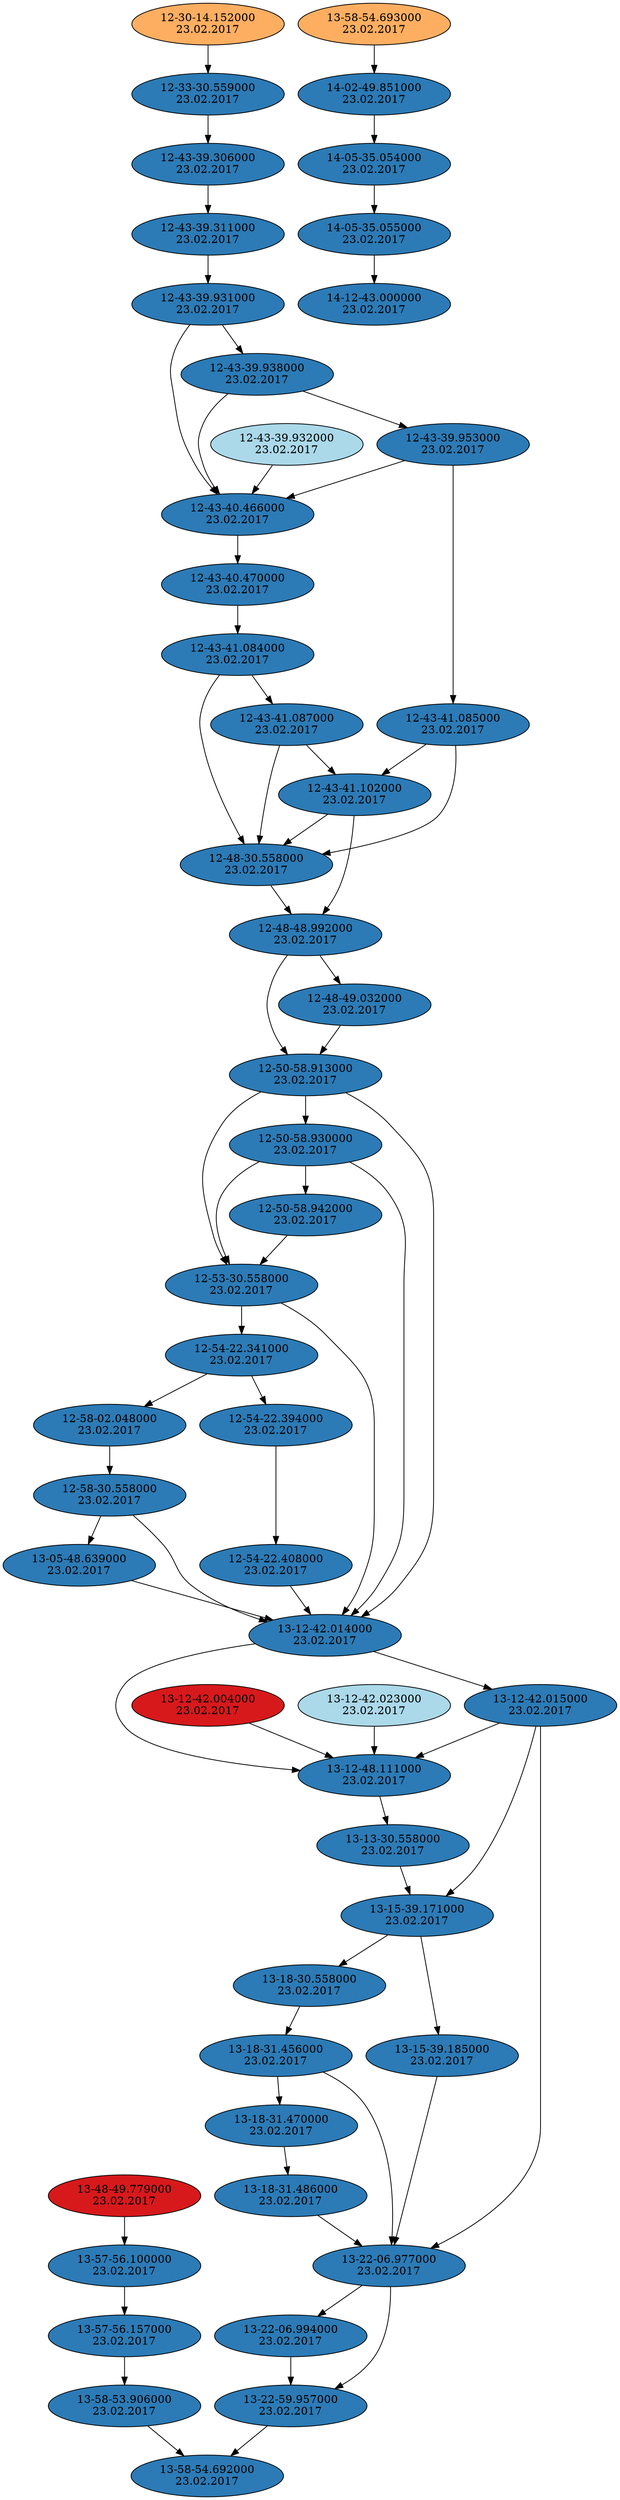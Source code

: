 strict digraph "" {
"12-43-39.931000\n23.02.2017" [colorscheme=rdylbu4, fillcolor=4, freq="4.0", link_type=time, message=" java.io.IOException Command returned failure code 1 during SSH session 'root@192.168.121.108'", reason=Exception, sender="org.ovirt.engine.core.uutils.ssh.SSHDialog", style=filled, thread="pool-7-thread-1"];
"12-48-48.992000\n23.02.2017" [colorscheme=rdylbu4, fillcolor=4, freq="4.0", link_type=time, message=" Wake up from hibernation failed'_srcDomXML'.", reason="VM centos-server-text is down with error", sender="org.ovirt.engine.core.dal.dbbroker.auditloghandling.AuditLogDirector", style=filled, thread="ForkJoinPool-1-worker-8"];
"13-58-53.906000\n23.02.2017" [colorscheme=rdylbu4, fillcolor=4, freq="4.0", link_type=time, message=" domain save job unexpectedly failed ", reason="operation failed", sender="virt.vm", style=filled, thread="migsrc/43f02a2d"];
"13-18-31.456000\n23.02.2017" [colorscheme=rdylbu4, fillcolor=4, freq="4.0", link_type=time, message=" java.net.NoRouteToHostException No route to host", reason="Command 'GetCapabilitiesVDSCommand' execution failed", sender="org.ovirt.engine.core.vdsbroker.vdsbroker.GetCapabilitiesVDSCommand", style=filled, thread="ForkJoinPool-1-worker-2"];
"12-43-39.306000\n23.02.2017" [colorscheme=rdylbu4, fillcolor=4, freq="4.0", link_type=time, message=" Cannot queue package rubygem-fluent-plugin-rewrite-tag-filter Package rubygem-fluent-plugin-rewrite-tag-filter cannot be found", reason=Yum, sender="org.ovirt.engine.core.bll.hostdeploy.VdsDeployBase", style=filled, thread=VdsDeploy];
"12-43-41.084000\n23.02.2017" [colorscheme=rdylbu4, fillcolor=4, freq="4.0", link_type=time, message=" java.io.IOException Command returned failure code 1 during SSH session 'root@192.168.121.109'", reason=Exception, sender="org.ovirt.engine.core.uutils.ssh.SSHDialog", style=filled, thread="pool-7-thread-2"];
"13-22-06.977000\n23.02.2017" [colorscheme=rdylbu4, fillcolor=4, freq="4.0", link_type=time, message=" migration job canceled by client ", reason="operation aborted", sender="virt.vm", style=filled, thread="migsrc/43f02a2d"];
"12-50-58.930000\n23.02.2017" [colorscheme=rdylbu4, fillcolor=4, freq="4.0", link_type=time, message=" org.ovirt.engine.core.vdsbroker.vdsbroker.VDSNetworkException java.net.NoRouteToHostException No route to host", reason=Exception, sender="org.ovirt.engine.core.bll.RefreshHostCapabilitiesCommand", style=filled, thread="ForkJoinPool-1-worker-3"];
"13-12-42.023000\n23.02.2017" [colorscheme=rdylbu4, fillcolor=3, freq=1, link_type=reason, message=" unsupported configuration Attaching memory device with size '2097152' would exceed domain's maxMemory config", reason="Failed to hot set memory to VM debian", sender="org.ovirt.engine.core.dal.dbbroker.auditloghandling.AuditLogDirector", style=filled, thread="default task-101"];
"12-43-39.932000\n23.02.2017" [colorscheme=rdylbu4, fillcolor=3, freq=1, link_type=reason, message=" java.io.IOException Command returned failure code 1 during SSH session 'root@192.168.121.108'", reason="Error during host 192.168.121.108 install", sender="org.ovirt.engine.core.bll.hostdeploy.VdsDeployBase", style=filled, thread="pool-7-thread-1"];
"13-22-06.994000\n23.02.2017" [colorscheme=rdylbu4, fillcolor=4, freq="4.0", link_type=time, message="Failed to migrate ", reason=Unknown, sender="virt.vm", style=filled, thread="migsrc/43f02a2d"];
"12-50-58.942000\n23.02.2017" [colorscheme=rdylbu4, fillcolor=4, freq="4.0", link_type=time, message="Failed to refresh the capabilities of host centos-host-2.", reason=Unknown, sender="org.ovirt.engine.core.dal.dbbroker.auditloghandling.AuditLogDirector", style=filled, thread="ForkJoinPool-1-worker-3"];
"12-43-41.087000\n23.02.2017" [colorscheme=rdylbu4, fillcolor=4, freq="4.0", link_type=time, message=" Command returned failure code 1 during SSH session root@192.168.121.109", reason=Unknown, sender="org.ovirt.engine.core.bll.hostdeploy.HostUpdatesChecker", style=filled, thread="pool-7-thread-2"];
"12-48-49.032000\n23.02.2017" [colorscheme=rdylbu4, fillcolor=4, freq="4.0", link_type=time, message="Rerun VM '43f02a2d-e563-4f11-a7bc-9ee191cfeba1'. Called from VDS 'rhel-7.3-host-1'", reason=Unknown, sender="org.ovirt.engine.core.vdsbroker.monitoring.VmsMonitoring", style=filled, thread="ForkJoinPool-1-worker-8"];
"14-05-35.055000\n23.02.2017" [colorscheme=rdylbu4, fillcolor=4, freq="4.0", link_type=time, message="FINISH thread failed ", reason=Unknown, sender=root, style=filled, thread="migsrc/43f02a2d"];
"13-18-30.558000\n23.02.2017" [colorscheme=rdylbu4, fillcolor=4, freq="4.0", link_type=time, message=" Error while running SQL query org.ovirt.engine.ui.frontend.server.dashboard.DashboardDataException Error while running SQL query", reason="Could not update the Utilization Cache", sender="org.ovirt.engine.ui.frontend.server.dashboard.DashboardDataServlet.CacheUpdate.Utilization", style=filled, thread="EE-ManagedThreadFactory-default-Thread-4"];
"13-57-56.100000\n23.02.2017" [colorscheme=rdylbu4, fillcolor=4, freq="4.0", link_type=time, message=" migration job canceled by client ", reason="operation aborted", sender="virt.vm", style=filled, thread="migsrc/43f02a2d"];
"12-54-22.394000\n23.02.2017" [colorscheme=rdylbu4, fillcolor=4, freq="4.0", link_type=time, message=" org.ovirt.engine.core.vdsbroker.vdsbroker.VDSNetworkException java.net.NoRouteToHostException No route to host", reason=Exception, sender="org.ovirt.engine.core.bll.RefreshHostCapabilitiesCommand", style=filled, thread="ForkJoinPool-1-worker-5"];
"13-18-31.470000\n23.02.2017" [colorscheme=rdylbu4, fillcolor=4, freq="4.0", link_type=time, message=" org.ovirt.engine.core.vdsbroker.vdsbroker.VDSNetworkException java.net.NoRouteToHostException No route to host", reason=Exception, sender="org.ovirt.engine.core.bll.RefreshHostCapabilitiesCommand", style=filled, thread="ForkJoinPool-1-worker-2"];
"13-18-31.486000\n23.02.2017" [colorscheme=rdylbu4, fillcolor=4, freq="4.0", link_type=time, message="Failed to refresh the capabilities of host centos-host-2.", reason=Unknown, sender="org.ovirt.engine.core.dal.dbbroker.auditloghandling.AuditLogDirector", style=filled, thread="ForkJoinPool-1-worker-2"];
"12-43-40.470000\n23.02.2017" [colorscheme=rdylbu4, fillcolor=4, freq="4.0", link_type=time, message=" Package rubygem-fluent-plugin-rewrite-tag-filter cannot be found", reason="Failed to execute stage 'Package installation'", sender="org.ovirt.engine.core.bll.hostdeploy.VdsDeployBase", style=filled, thread=VdsDeploy];
"14-12-43.000000\n23.02.2017" [colorscheme=rdylbu4, fillcolor=4, freq="4.0", link_type=time, message="hotplugMemory failed ", reason=Unknown, sender="virt.vm", style=filled, thread="jsonrpc/2"];
"13-12-42.014000\n23.02.2017" [colorscheme=rdylbu4, fillcolor=4, freq="4.0", link_type=time, message=" unsupported configuration Attaching memory device with size '2097152' would exceed domain's maxMemory config", reason="VDSM rhel-7", sender="org.ovirt.engine.core.dal.dbbroker.auditloghandling.AuditLogDirector", style=filled, thread="default task-101"];
"13-12-48.111000\n23.02.2017" [colorscheme=rdylbu4, fillcolor=4, freq="4.0", link_type=time, message="Setting up monitor for ed2199d0-0125-480e-85f0-04e9a3548abe failed ", reason=Unknown, sender="storage.Monitor", style=filled, thread="monitor/ed2199d"];
"12-53-30.558000\n23.02.2017" [colorscheme=rdylbu4, fillcolor=4, freq="4.0", link_type=time, message=" Error while running SQL query org.ovirt.engine.ui.frontend.server.dashboard.DashboardDataException Error while running SQL query", reason="Could not update the Utilization Cache", sender="org.ovirt.engine.ui.frontend.server.dashboard.DashboardDataServlet.CacheUpdate.Utilization", style=filled, thread="EE-ManagedThreadFactory-default-Thread-5"];
"14-05-35.054000\n23.02.2017" [colorscheme=rdylbu4, fillcolor=4, freq="4.0", link_type=time, message=" no domain with matching uuid '43f02a2d-e563-4f11-a7bc-9ee191cfeba1' ", reason="Domain not found", sender="virt.vm", style=filled, thread="migsrc/43f02a2d"];
"13-22-59.957000\n23.02.2017" [colorscheme=rdylbu4, fillcolor=4, freq="4.0", link_type=time, message=" domain save job unexpectedly failed ", reason="operation failed", sender="virt.vm", style=filled, thread="migsrc/43f02a2d"];
"12-58-02.048000\n23.02.2017" [colorscheme=rdylbu4, fillcolor=4, freq="4.0", link_type=time, message="Rerun VM '43f02a2d-e563-4f11-a7bc-9ee191cfeba1'. Called from VDS 'rhel-7.3-host-1'", reason=Unknown, sender="org.ovirt.engine.core.vdsbroker.monitoring.VmsMonitoring", style=filled, thread=DefaultQuartzScheduler2];
"12-43-39.311000\n23.02.2017" [colorscheme=rdylbu4, fillcolor=4, freq="4.0", link_type=time, message=" Package rubygem-fluent-plugin-rewrite-tag-filter cannot be found", reason="Failed to execute stage 'Package installation'", sender="org.ovirt.engine.core.bll.hostdeploy.VdsDeployBase", style=filled, thread=VdsDeploy];
"12-33-30.559000\n23.02.2017" [colorscheme=rdylbu4, fillcolor=4, freq="4.0", link_type=time, message=" Error while running SQL query org.ovirt.engine.ui.frontend.server.dashboard.DashboardDataException Error while running SQL query", reason="Could not update the Utilization Cache", sender="org.ovirt.engine.ui.frontend.server.dashboard.DashboardDataServlet.CacheUpdate.Utilization", style=filled, thread="EE-ManagedThreadFactory-default-Thread-4"];
"13-12-42.015000\n23.02.2017" [colorscheme=rdylbu4, fillcolor=4, freq="4.0", link_type=time, message=" VDSGenericException VDSErrorException Failed to SetAmountOfMemoryVDS, error = unsupported configuration Attaching memory device with size '2097152' would exceed domain's maxMemory config, code = 70", reason="Command 'SetAmountOfMemoryVDSCommand' execution failed", sender="org.ovirt.engine.core.vdsbroker.SetAmountOfMemoryVDSCommand", style=filled, thread="default task-101"];
"12-43-41.085000\n23.02.2017" [colorscheme=rdylbu4, fillcolor=4, freq="4.0", link_type=time, message=" java.io.IOException Command returned failure code 1 during SSH session 'root@192.168.121.109'", reason="Error during host 192.168.121.109 install", sender="org.ovirt.engine.core.bll.hostdeploy.VdsDeployBase", style=filled, thread="pool-7-thread-2"];
"13-48-49.779000\n23.02.2017" [colorscheme=rdylbu4, fillcolor=1, freq=1, link_type=message, message="Error restoring VM parameters ", reason=Unknown, sender=vds, style=filled, thread="jsonrpc/5"];
"13-15-39.171000\n23.02.2017" [colorscheme=rdylbu4, fillcolor=4, freq="4.0", link_type=time, message=" java.net.NoRouteToHostException No route to host", reason="Command 'GetCapabilitiesVDSCommand' execution failed", sender="org.ovirt.engine.core.vdsbroker.vdsbroker.GetCapabilitiesVDSCommand", style=filled, thread="ForkJoinPool-1-worker-0"];
"13-57-56.157000\n23.02.2017" [colorscheme=rdylbu4, fillcolor=4, freq="4.0", link_type=time, message="Failed to migrate ", reason=Unknown, sender="virt.vm", style=filled, thread="migsrc/43f02a2d"];
"12-43-39.938000\n23.02.2017" [colorscheme=rdylbu4, fillcolor=4, freq="4.0", link_type=time, message=" Command returned failure code 1 during SSH session root@192.168.121.108", reason=Unknown, sender="org.ovirt.engine.core.bll.hostdeploy.HostUpdatesChecker", style=filled, thread="pool-7-thread-1"];
"13-13-30.558000\n23.02.2017" [colorscheme=rdylbu4, fillcolor=4, freq="4.0", link_type=time, message=" Error while running SQL query org.ovirt.engine.ui.frontend.server.dashboard.DashboardDataException Error while running SQL query", reason="Could not update the Utilization Cache", sender="org.ovirt.engine.ui.frontend.server.dashboard.DashboardDataServlet.CacheUpdate.Utilization", style=filled, thread="EE-ManagedThreadFactory-default-Thread-3"];
"12-54-22.408000\n23.02.2017" [colorscheme=rdylbu4, fillcolor=4, freq="4.0", link_type=time, message="Failed to refresh the capabilities of host centos-host-2.", reason=Unknown, sender="org.ovirt.engine.core.dal.dbbroker.auditloghandling.AuditLogDirector", style=filled, thread="ForkJoinPool-1-worker-5"];
"13-58-54.693000\n23.02.2017" [colorscheme=rdylbu4, fillcolor=2, freq=2, link_type=sender, message="FINISH thread failed ", reason=Unknown, sender=root, style=filled, thread="migsrc/dd18b0d2"];
"12-43-41.102000\n23.02.2017" [colorscheme=rdylbu4, fillcolor=4, freq="4.0", link_type=time, message=" 'Command returned failure code 1 during SSH session 'root@192.168.121.109''.", reason="Failed to check for available updates on host rhel-7.3-host-2 with ", sender="org.ovirt.engine.core.dal.dbbroker.auditloghandling.AuditLogDirector", style=filled, thread="pool-7-thread-2"];
"13-58-54.692000\n23.02.2017" [colorscheme=rdylbu4, fillcolor=4, freq="4.0", link_type=time, message=" no domain with matching uuid 'dd18b0d2-ecd0-43dc-9f86-7e1219780967' ", reason="Domain not found", sender="virt.vm", style=filled, thread="migsrc/dd18b0d2"];
"12-30-14.152000\n23.02.2017" [colorscheme=rdylbu4, fillcolor=2, freq=5, link_type=sender, message=" java.net.NoRouteToHostException No route to host", reason="Command 'GetCapabilitiesVDSCommand' execution failed", sender="org.ovirt.engine.core.vdsbroker.vdsbroker.GetCapabilitiesVDSCommand", style=filled, thread="ForkJoinPool-1-worker-4"];
"12-48-30.558000\n23.02.2017" [colorscheme=rdylbu4, fillcolor=4, freq="4.0", link_type=time, message=" Error while running SQL query org.ovirt.engine.ui.frontend.server.dashboard.DashboardDataException Error while running SQL query", reason="Could not update the Utilization Cache", sender="org.ovirt.engine.ui.frontend.server.dashboard.DashboardDataServlet.CacheUpdate.Utilization", style=filled, thread="EE-ManagedThreadFactory-default-Thread-5"];
"13-05-48.639000\n23.02.2017" [colorscheme=rdylbu4, fillcolor=4, freq="4.0", link_type=time, message="Unexpected error ", reason=Unknown, sender="storage.TaskManager.Task", style=filled, thread="jsonrpc/7"];
"12-54-22.341000\n23.02.2017" [colorscheme=rdylbu4, fillcolor=4, freq="4.0", link_type=time, message=" java.net.NoRouteToHostException No route to host", reason="Command 'GetCapabilitiesVDSCommand' execution failed", sender="org.ovirt.engine.core.vdsbroker.vdsbroker.GetCapabilitiesVDSCommand", style=filled, thread="ForkJoinPool-1-worker-5"];
"12-58-30.558000\n23.02.2017" [colorscheme=rdylbu4, fillcolor=4, freq="4.0", link_type=time, message=" Error while running SQL query org.ovirt.engine.ui.frontend.server.dashboard.DashboardDataException Error while running SQL query", reason="Could not update the Utilization Cache", sender="org.ovirt.engine.ui.frontend.server.dashboard.DashboardDataServlet.CacheUpdate.Utilization", style=filled, thread="EE-ManagedThreadFactory-default-Thread-3"];
"13-15-39.185000\n23.02.2017" [colorscheme=rdylbu4, fillcolor=4, freq="4.0", link_type=time, message=" org.ovirt.engine.core.vdsbroker.vdsbroker.VDSNetworkException java.net.NoRouteToHostException No route to host", reason=Exception, sender="org.ovirt.engine.core.bll.RefreshHostCapabilitiesCommand", style=filled, thread="ForkJoinPool-1-worker-0"];
"12-50-58.913000\n23.02.2017" [colorscheme=rdylbu4, fillcolor=4, freq="4.0", link_type=time, message=" java.net.NoRouteToHostException No route to host", reason="Command 'GetCapabilitiesVDSCommand' execution failed", sender="org.ovirt.engine.core.vdsbroker.vdsbroker.GetCapabilitiesVDSCommand", style=filled, thread="ForkJoinPool-1-worker-3"];
"13-12-42.004000\n23.02.2017" [colorscheme=rdylbu4, fillcolor=1, freq=1, link_type=message, message="Failed in 'SetAmountOfMemoryVDS' method", reason=Unknown, sender="org.ovirt.engine.core.vdsbroker.SetAmountOfMemoryVDSCommand", style=filled, thread="default task-101"];
"12-43-40.466000\n23.02.2017" [colorscheme=rdylbu4, fillcolor=4, freq="4.0", link_type=time, message=" Cannot queue package rubygem-fluent-plugin-rewrite-tag-filter Package rubygem-fluent-plugin-rewrite-tag-filter cannot be found", reason=Yum, sender="org.ovirt.engine.core.bll.hostdeploy.VdsDeployBase", style=filled, thread=VdsDeploy];
"14-02-49.851000\n23.02.2017" [colorscheme=rdylbu4, fillcolor=4, freq="4.0", link_type=time, message="Internal server error ", reason=Unknown, sender="jsonrpc.JsonRpcServer", style=filled, thread="jsonrpc/4"];
"12-43-39.953000\n23.02.2017" [colorscheme=rdylbu4, fillcolor=4, freq="4.0", link_type=time, message=" 'Command returned failure code 1 during SSH session 'root@192.168.121.108''.", reason="Failed to check for available updates on host rhel-7.3-host-1 with ", sender="org.ovirt.engine.core.dal.dbbroker.auditloghandling.AuditLogDirector", style=filled, thread="pool-7-thread-1"];
"12-43-39.931000\n23.02.2017" -> "12-43-39.938000\n23.02.2017";
"12-43-39.931000\n23.02.2017" -> "12-43-40.466000\n23.02.2017";
"12-48-48.992000\n23.02.2017" -> "12-50-58.913000\n23.02.2017";
"12-48-48.992000\n23.02.2017" -> "12-48-49.032000\n23.02.2017";
"13-58-53.906000\n23.02.2017" -> "13-58-54.692000\n23.02.2017";
"13-18-31.456000\n23.02.2017" -> "13-22-06.977000\n23.02.2017";
"13-18-31.456000\n23.02.2017" -> "13-18-31.470000\n23.02.2017";
"12-43-39.306000\n23.02.2017" -> "12-43-39.311000\n23.02.2017";
"12-43-41.084000\n23.02.2017" -> "12-43-41.087000\n23.02.2017";
"12-43-41.084000\n23.02.2017" -> "12-48-30.558000\n23.02.2017";
"13-22-06.977000\n23.02.2017" -> "13-22-59.957000\n23.02.2017";
"13-22-06.977000\n23.02.2017" -> "13-22-06.994000\n23.02.2017";
"12-50-58.930000\n23.02.2017" -> "12-50-58.942000\n23.02.2017";
"12-50-58.930000\n23.02.2017" -> "12-53-30.558000\n23.02.2017";
"12-50-58.930000\n23.02.2017" -> "13-12-42.014000\n23.02.2017";
"13-12-42.023000\n23.02.2017" -> "13-12-48.111000\n23.02.2017";
"12-43-39.932000\n23.02.2017" -> "12-43-40.466000\n23.02.2017";
"13-22-06.994000\n23.02.2017" -> "13-22-59.957000\n23.02.2017";
"12-50-58.942000\n23.02.2017" -> "12-53-30.558000\n23.02.2017";
"12-43-41.087000\n23.02.2017" -> "12-43-41.102000\n23.02.2017";
"12-43-41.087000\n23.02.2017" -> "12-48-30.558000\n23.02.2017";
"12-48-49.032000\n23.02.2017" -> "12-50-58.913000\n23.02.2017";
"14-05-35.055000\n23.02.2017" -> "14-12-43.000000\n23.02.2017";
"13-18-30.558000\n23.02.2017" -> "13-18-31.456000\n23.02.2017";
"13-57-56.100000\n23.02.2017" -> "13-57-56.157000\n23.02.2017";
"12-54-22.394000\n23.02.2017" -> "12-54-22.408000\n23.02.2017";
"13-18-31.470000\n23.02.2017" -> "13-18-31.486000\n23.02.2017";
"13-18-31.486000\n23.02.2017" -> "13-22-06.977000\n23.02.2017";
"12-43-40.470000\n23.02.2017" -> "12-43-41.084000\n23.02.2017";
"13-12-42.014000\n23.02.2017" -> "13-12-42.015000\n23.02.2017";
"13-12-42.014000\n23.02.2017" -> "13-12-48.111000\n23.02.2017";
"13-12-48.111000\n23.02.2017" -> "13-13-30.558000\n23.02.2017";
"12-53-30.558000\n23.02.2017" -> "12-54-22.341000\n23.02.2017";
"12-53-30.558000\n23.02.2017" -> "13-12-42.014000\n23.02.2017";
"14-05-35.054000\n23.02.2017" -> "14-05-35.055000\n23.02.2017";
"13-22-59.957000\n23.02.2017" -> "13-58-54.692000\n23.02.2017";
"12-58-02.048000\n23.02.2017" -> "12-58-30.558000\n23.02.2017";
"12-43-39.311000\n23.02.2017" -> "12-43-39.931000\n23.02.2017";
"12-33-30.559000\n23.02.2017" -> "12-43-39.306000\n23.02.2017";
"13-12-42.015000\n23.02.2017" -> "13-15-39.171000\n23.02.2017";
"13-12-42.015000\n23.02.2017" -> "13-12-48.111000\n23.02.2017";
"13-12-42.015000\n23.02.2017" -> "13-22-06.977000\n23.02.2017";
"12-43-41.085000\n23.02.2017" -> "12-43-41.102000\n23.02.2017";
"12-43-41.085000\n23.02.2017" -> "12-48-30.558000\n23.02.2017";
"13-48-49.779000\n23.02.2017" -> "13-57-56.100000\n23.02.2017";
"13-15-39.171000\n23.02.2017" -> "13-18-30.558000\n23.02.2017";
"13-15-39.171000\n23.02.2017" -> "13-15-39.185000\n23.02.2017";
"13-57-56.157000\n23.02.2017" -> "13-58-53.906000\n23.02.2017";
"12-43-39.938000\n23.02.2017" -> "12-43-40.466000\n23.02.2017";
"12-43-39.938000\n23.02.2017" -> "12-43-39.953000\n23.02.2017";
"13-13-30.558000\n23.02.2017" -> "13-15-39.171000\n23.02.2017";
"12-54-22.408000\n23.02.2017" -> "13-12-42.014000\n23.02.2017";
"13-58-54.693000\n23.02.2017" -> "14-02-49.851000\n23.02.2017";
"12-43-41.102000\n23.02.2017" -> "12-48-48.992000\n23.02.2017";
"12-43-41.102000\n23.02.2017" -> "12-48-30.558000\n23.02.2017";
"12-30-14.152000\n23.02.2017" -> "12-33-30.559000\n23.02.2017";
"12-48-30.558000\n23.02.2017" -> "12-48-48.992000\n23.02.2017";
"13-05-48.639000\n23.02.2017" -> "13-12-42.014000\n23.02.2017";
"12-54-22.341000\n23.02.2017" -> "12-54-22.394000\n23.02.2017";
"12-54-22.341000\n23.02.2017" -> "12-58-02.048000\n23.02.2017";
"12-58-30.558000\n23.02.2017" -> "13-05-48.639000\n23.02.2017";
"12-58-30.558000\n23.02.2017" -> "13-12-42.014000\n23.02.2017";
"13-15-39.185000\n23.02.2017" -> "13-22-06.977000\n23.02.2017";
"12-50-58.913000\n23.02.2017" -> "12-50-58.930000\n23.02.2017";
"12-50-58.913000\n23.02.2017" -> "12-53-30.558000\n23.02.2017";
"12-50-58.913000\n23.02.2017" -> "13-12-42.014000\n23.02.2017";
"13-12-42.004000\n23.02.2017" -> "13-12-48.111000\n23.02.2017";
"12-43-40.466000\n23.02.2017" -> "12-43-40.470000\n23.02.2017";
"14-02-49.851000\n23.02.2017" -> "14-05-35.054000\n23.02.2017";
"12-43-39.953000\n23.02.2017" -> "12-43-40.466000\n23.02.2017";
"12-43-39.953000\n23.02.2017" -> "12-43-41.085000\n23.02.2017";
}
